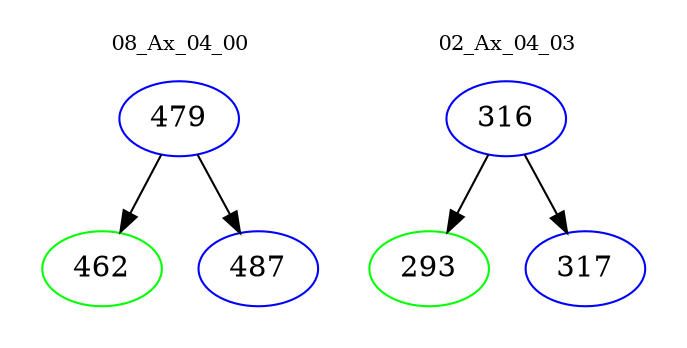 digraph{
subgraph cluster_0 {
color = white
label = "08_Ax_04_00";
fontsize=10;
T0_479 [label="479", color="blue"]
T0_479 -> T0_462 [color="black"]
T0_462 [label="462", color="green"]
T0_479 -> T0_487 [color="black"]
T0_487 [label="487", color="blue"]
}
subgraph cluster_1 {
color = white
label = "02_Ax_04_03";
fontsize=10;
T1_316 [label="316", color="blue"]
T1_316 -> T1_293 [color="black"]
T1_293 [label="293", color="green"]
T1_316 -> T1_317 [color="black"]
T1_317 [label="317", color="blue"]
}
}
